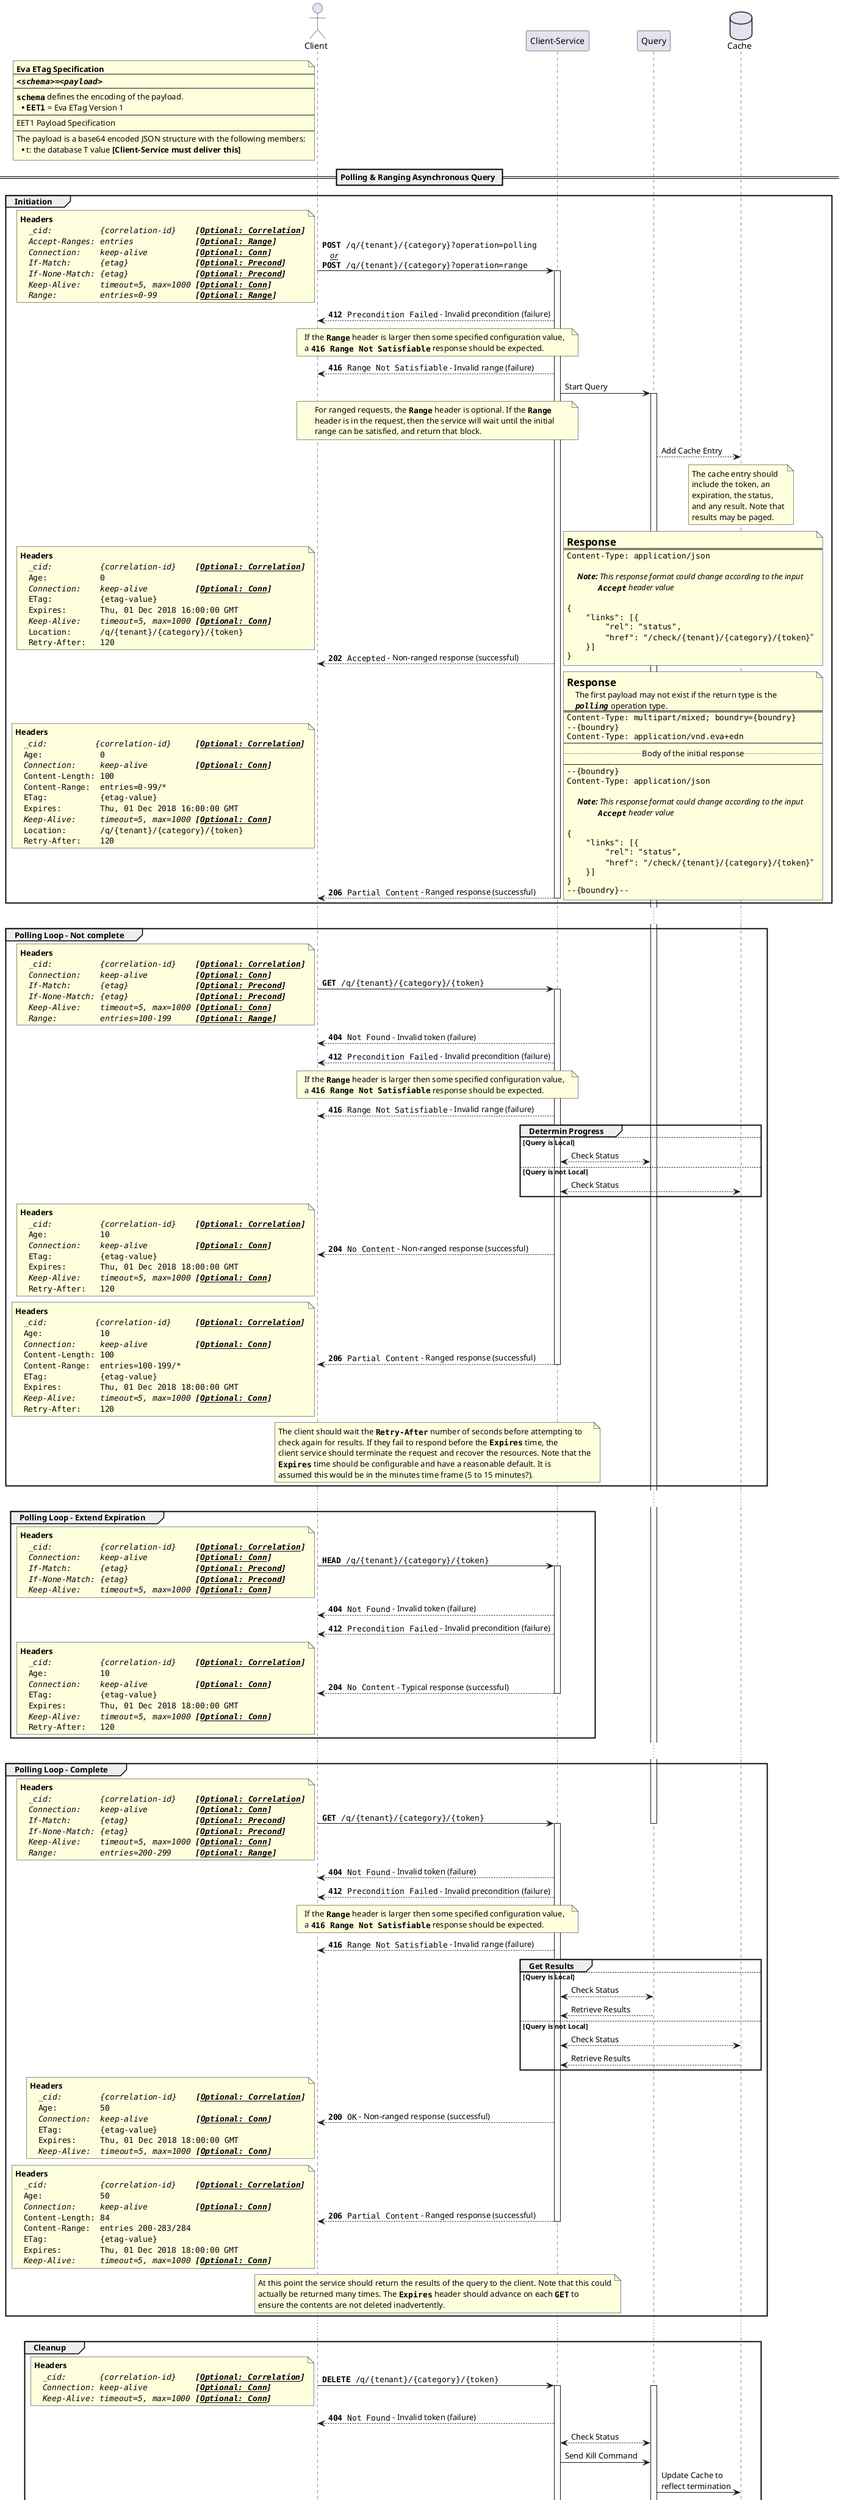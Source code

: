@startuml

actor Client
participant "Client-Service"
participant Query
database Cache

note left of Client
**Eva ETag Specification**
---
""**//<schema>//=//<payload>//**""
---
""**schema**"" defines the encoding of the payload.
** ""**EET1**"" = Eva ETag Version 1
---
EET1 Payload Specification
---
The payload is a base64 encoded JSON structure with the following members:
** t: the database T value **[Client-Service must deliver this]**
end note

== Polling & Ranging Asynchronous Query ==

group Initiation

Client -> "Client-Service" : ""**POST** /q/{tenant}/{category}?operation=polling""\n    __//or//__\n""**POST** /q/{tenant}/{category}?operation=range""
activate "Client-Service"

note left
    **Headers**
        ""//_cid:          {correlation-id}    **[__Optional: Correlation__]**//""
        ""//Accept-Ranges: entries             **[__Optional: Range__]**//""
        ""//Connection:    keep-alive          **[__Optional: Conn__]**//""
        ""//If-Match:      {etag}              **[__Optional: Precond__]**//""
        ""//If-None-Match: {etag}              **[__Optional: Precond__]**//""
        ""//Keep-Alive:    timeout=5, max=1000 **[__Optional: Conn__]**//""
        ""//Range:         entries=0-99        **[__Optional: Range__]**//""
end note

"Client-Service" --> Client : ""**412** Precondition Failed"" - Invalid precondition (failure)

note over Client, "Client-Service"
    If the ""**Range**"" header is larger then some specified configuration value,
    a ""**416 Range Not Satisfiable**"" response should be expected.
end note

"Client-Service" --> Client : ""**416** Range Not Satisfiable"" - Invalid range (failure)

"Client-Service" -> Query : Start Query

note over Client, "Client-Service"
    For ranged requests, the ""**Range**"" header is optional. If the ""**Range**""
    header is in the request, then the service will wait until the initial
    range can be satisfied, and return that block.
end note

activate Query
Query --> Cache : Add Cache Entry

note over Cache
    The cache entry should
    include the token, an
    expiration, the status,
    and any result. Note that
    results may be paged.
end note

"Client-Service" --> Client : ""**202** Accepted"" - Non-ranged response (successful)

note left
    **Headers**
        ""//_cid:          {correlation-id}    **[__Optional: Correlation__]**//""
        ""Age:           0""
        ""//Connection:    keep-alive          **[__Optional: Conn__]**//""
        ""ETag:          {etag-value}""
        ""Expires:       Thu, 01 Dec 2018 16:00:00 GMT""
        ""//Keep-Alive:    timeout=5, max=1000 **[__Optional: Conn__]**//""
        ""Location:      /q/{tenant}/{category}/{token}""
        ""Retry-After:   120""
end note

note right
    =Response
    ==
    ""Content-Type: application/json""

        // **Note:** This response format could change according to the input//
        //           ""**Accept**"" header value //

    ""{""
    ""    "links": [{""
    ""        "rel": "status",""
    ""        "href": "/check/{tenant}/{category}/{token}"""
    ""    }]""
    ""}""
end note

"Client-Service" --> Client : ""**206** Partial Content"" - Ranged response (successful)

note left
    **Headers**
        ""//_cid:          {correlation-id}     **[__Optional: Correlation__]**//""
        ""Age:            0""
        ""//Connection:     keep-alive          **[__Optional: Conn__]**//""
        ""Content-Length: 100""
        ""Content-Range:  entries=0-99/*""
        ""ETag:           {etag-value}""
        ""Expires:        Thu, 01 Dec 2018 16:00:00 GMT""
        ""//Keep-Alive:     timeout=5, max=1000 **[__Optional: Conn__]**//""
        ""Location:       /q/{tenant}/{category}/{token}""
        ""Retry-After:    120""
end note

note right
    =Response
        The first payload may not exist if the return type is the
        **""//polling//""** operation type.
    ==
    ""Content-Type: multipart/mixed; boundry={boundry}""
    ""--{boundry}""
    ""Content-Type: application/vnd.eva+edn""
    --
    .. Body of the initial response ..
    --
    ""--{boundry}""
    ""Content-Type: application/json""

        // **Note:** This response format could change according to the input//
        //           ""**Accept**"" header value //

    ""{""
    ""    "links": [{""
    ""        "rel": "status",""
    ""        "href": "/check/{tenant}/{category}/{token}"""
    ""    }]""
    ""}""
    ""~--{boundry}--""
end note

deactivate "Client-Service"

end

...

group Polling Loop - Not complete

Client -> "Client-Service" : ""**GET** /q/{tenant}/{category}/{token}""
activate "Client-Service"
note left
    **Headers**
        ""//_cid:          {correlation-id}    **[__Optional: Correlation__]**//""
        ""//Connection:    keep-alive          **[__Optional: Conn__]**//""
        ""//If-Match:      {etag}              **[__Optional: Precond__]**//""
        ""//If-None-Match: {etag}              **[__Optional: Precond__]**//""
        ""//Keep-Alive:    timeout=5, max=1000 **[__Optional: Conn__]**//""
        ""//Range:         entries=100-199     **[__Optional: Range__]**//""
end note

"Client-Service" --> Client : ""**404** Not Found"" - Invalid token (failure)

"Client-Service" --> Client : ""**412** Precondition Failed"" - Invalid precondition (failure)

note over Client, "Client-Service"
    If the ""**Range**"" header is larger then some specified configuration value,
    a ""**416 Range Not Satisfiable**"" response should be expected.
end note

"Client-Service" --> Client : ""**416** Range Not Satisfiable"" - Invalid range (failure)

group Determin Progress
else Query is Local
"Client-Service" <--> Query : Check Status
else Query is not Local
"Client-Service" <--> Cache : Check Status
end

"Client-Service" --> Client : ""**204** No Content"" - Non-ranged response (successful)

note left
    **Headers**
        ""//_cid:          {correlation-id}    **[__Optional: Correlation__]**//""
        ""Age:           10""
        ""//Connection:    keep-alive          **[__Optional: Conn__]**//""
        ""ETag:          {etag-value}""
        ""Expires:       Thu, 01 Dec 2018 18:00:00 GMT""
        ""//Keep-Alive:    timeout=5, max=1000 **[__Optional: Conn__]**//""
        ""Retry-After:   120""
end note

"Client-Service" --> Client : ""**206** Partial Content"" - Ranged response (successful)

note left
    **Headers**
        ""//_cid:          {correlation-id}     **[__Optional: Correlation__]**//""
        ""Age:            10""
        ""//Connection:     keep-alive          **[__Optional: Conn__]**//""
        ""Content-Length: 100""
        ""Content-Range:  entries=100-199/*""
        ""ETag:           {etag-value}""
        ""Expires:        Thu, 01 Dec 2018 18:00:00 GMT""
        ""//Keep-Alive:     timeout=5, max=1000 **[__Optional: Conn__]**//""
        ""Retry-After:    120""
end note

deactivate "Client-Service"

note over Client, "Client-Service"
    The client should wait the ""**Retry-After**"" number of seconds before attempting to
    check again for results. If they fail to respond before the ""**Expires**"" time, the
    client service should terminate the request and recover the resources. Note that the
    ""**Expires**"" time should be configurable and have a reasonable default. It is
    assumed this would be in the minutes time frame (5 to 15 minutes?).
end note

end

...

group Polling Loop - Extend Expiration

Client -> "Client-Service" : ""**HEAD** /q/{tenant}/{category}/{token}""
activate "Client-Service"
note left
    **Headers**
        ""//_cid:          {correlation-id}    **[__Optional: Correlation__]**//""
        ""//Connection:    keep-alive          **[__Optional: Conn__]**//""
        ""//If-Match:      {etag}              **[__Optional: Precond__]**//""
        ""//If-None-Match: {etag}              **[__Optional: Precond__]**//""
        ""//Keep-Alive:    timeout=5, max=1000 **[__Optional: Conn__]**//""
end note

"Client-Service" --> Client : ""**404** Not Found"" - Invalid token (failure)

"Client-Service" --> Client : ""**412** Precondition Failed"" - Invalid precondition (failure)

"Client-Service" --> Client : ""**204** No Content"" - Typical response (successful)

note left
    **Headers**
        ""//_cid:          {correlation-id}    **[__Optional: Correlation__]**//""
        ""Age:           10""
        ""//Connection:    keep-alive          **[__Optional: Conn__]**//""
        ""ETag:          {etag-value}""
        ""Expires:       Thu, 01 Dec 2018 18:00:00 GMT""
        ""//Keep-Alive:    timeout=5, max=1000 **[__Optional: Conn__]**//""
        ""Retry-After:   120""
end note

deactivate "Client-Service"

end

...

group Polling Loop - Complete

Client -> "Client-Service" : ""**GET** /q/{tenant}/{category}/{token}""
deactivate Query
activate "Client-Service"
note left
    **Headers**
        ""//_cid:          {correlation-id}    **[__Optional: Correlation__]**//""
        ""//Connection:    keep-alive          **[__Optional: Conn__]**//""
        ""//If-Match:      {etag}              **[__Optional: Precond__]**//""
        ""//If-None-Match: {etag}              **[__Optional: Precond__]**//""
        ""//Keep-Alive:    timeout=5, max=1000 **[__Optional: Conn__]**//""
        ""//Range:         entries=200-299     **[__Optional: Range__]**//""
end note

"Client-Service" --> Client : ""**404** Not Found"" - Invalid token (failure)

"Client-Service" --> Client : ""**412** Precondition Failed"" - Invalid precondition (failure)

note over Client, "Client-Service"
    If the ""**Range**"" header is larger then some specified configuration value,
    a ""**416 Range Not Satisfiable**"" response should be expected.
end note

"Client-Service" --> Client : ""**416** Range Not Satisfiable"" - Invalid range (failure)

group Get Results
else Query is Local
"Client-Service" <--> Query : Check Status
"Client-Service" <-- Query : Retrieve Results
else Query is not Local
"Client-Service" <--> Cache : Check Status
"Client-Service" <-- Cache : Retrieve Results
end

"Client-Service" --> Client : ""**200** OK"" - Non-ranged response (successful)
note left
    **Headers**
        ""//_cid:        {correlation-id}    **[__Optional: Correlation__]**//""
        ""Age:         50""
        ""//Connection:  keep-alive          **[__Optional: Conn__]**//""
        ""ETag:        {etag-value}""
        ""Expires:     Thu, 01 Dec 2018 18:00:00 GMT""
        ""//Keep-Alive:  timeout=5, max=1000 **[__Optional: Conn__]**//""
end note

"Client-Service" --> Client : ""**206** Partial Content"" - Ranged response (successful)
note left
    **Headers**
        ""//_cid:           {correlation-id}    **[__Optional: Correlation__]**//""
        ""Age:            50""
        ""//Connection:     keep-alive          **[__Optional: Conn__]**//""
        ""Content-Length: 84""
        ""Content-Range:  entries 200-283/284""
        ""ETag:           {etag-value}""
        ""Expires:        Thu, 01 Dec 2018 18:00:00 GMT""
        ""//Keep-Alive:     timeout=5, max=1000 **[__Optional: Conn__]**//""
end note

deactivate "Client-Service"

note over Client, "Client-Service"
    At this point the service should return the results of the query to the client. Note that this could
    actually be returned many times. The ""**Expires**"" header should advance on each ""**GET**"" to
    ensure the contents are not deleted inadvertently.
end note

end

...

group Cleanup

Client -> "Client-Service" : ""**DELETE** /q/{tenant}/{category}/{token}""
activate Query
activate "Client-Service"
note left
    **Headers**
        ""//_cid:       {correlation-id}    **[__Optional: Correlation__]**//""
        ""//Connection: keep-alive          **[__Optional: Conn__]**//""
        ""//Keep-Alive: timeout=5, max=1000 **[__Optional: Conn__]**//""
end note

"Client-Service" --> Client : ""**404** Not Found"" - Invalid token (failure)

"Client-Service" <--> Query : Check Status
"Client-Service" -> Query : Send Kill Command
Query -> Cache : Update Cache to \nreflect termination
Query -> Query : Terminate

note over Client, "Client-Service"
    If there is any error on the termination process, a ""**500 Internal Server Error**"" should be expected.
end note

"Client-Service" --> Client : ""**500** Internal Server Error""

note left
    **Headers**
        ""//_cid:       {correlation-id}    **[__Optional: Correlation__]**//""
        ""//Connection: keep-alive          **[__Optional: Conn__]**//""
        ""ETag:       {etag-value}""
        ""//Keep-Alive: timeout=5, max=1000 **[__Optional: Conn__]**//""
end note

Query --> "Client-Service" : Termination verified

destroy Query

"Client-Service" --> Client : ""**200** OK""
deactivate "Client-Service"
note left
    **Headers**
        ""//_cid:       {correlation-id}    **[__Optional: Correlation__]**//""
        ""//Connection: keep-alive          **[__Optional: Conn__]**//""
        ""ETag:       {etag-value}""
        ""//Keep-Alive: timeout=5, max=1000 **[__Optional: Conn__]**//""
end note

note over Client, "Client-Service"
    This should follow the same rules as if the request expired. There should be a retention period for
    the knowledge that the ""**{token}**"" actually existed, but eventually even that should be removed.
    Also, if this is called before the polling can complete, this is effectively a kill signal to the
    query engine and the query should recover the resources.
end note

end

...

group Polling Loop - Expired

Client -> "Client-Service" : ""**GET** /q/{tenant}/{category}/{token}""
activate "Client-Service"
note left
    **Headers**
        ""//_cid:          {correlation-id}    **[__Optional: Correlation__]**//""
        ""//Connection:    keep-alive          **[__Optional: Conn__]**//""
        ""//If-Match:      {etag}              **[__Optional: Precond__]**//""
        ""//If-None-Match: {etag}              **[__Optional: Precond__]**//""
        ""//Keep-Alive:    timeout=5, max=1000 **[__Optional: Conn__]**//""
end note

"Client-Service" --> Client : ""**404** Not Found"" - Invalid token (failure)

"Client-Service" --> Client : ""**412** Precondition Failed"" - Invalid precondition (failure)

group Get Results
else Query doesn't exist, so check cache
"Client-Service" <--> Cache : Check Status
"Client-Service" <-- Cache : Retrieve Results
end

"Client-Service" --> Client : ""**408** Request Timeout""

note left
    **Headers**
        ""//_cid:       {correlation-id}    **[__Optional: Correlation__]**//""
        ""//Connection: keep-alive          **[__Optional: Conn__]**//""
        ""//Keep-Alive: timeout=5, max=1000 **[__Optional: Conn__]**//""
end note

deactivate "Client-Service"

note over Client, "Client-Service"
    This should only be returned for requests that //just// expired. If requests happens after
    the expiration, a ""**404 Not Found**"" response is appropriate. This clean out time frame
    should be configurable, and have a reasonable default (One Day?).
end note

end

@enduml
